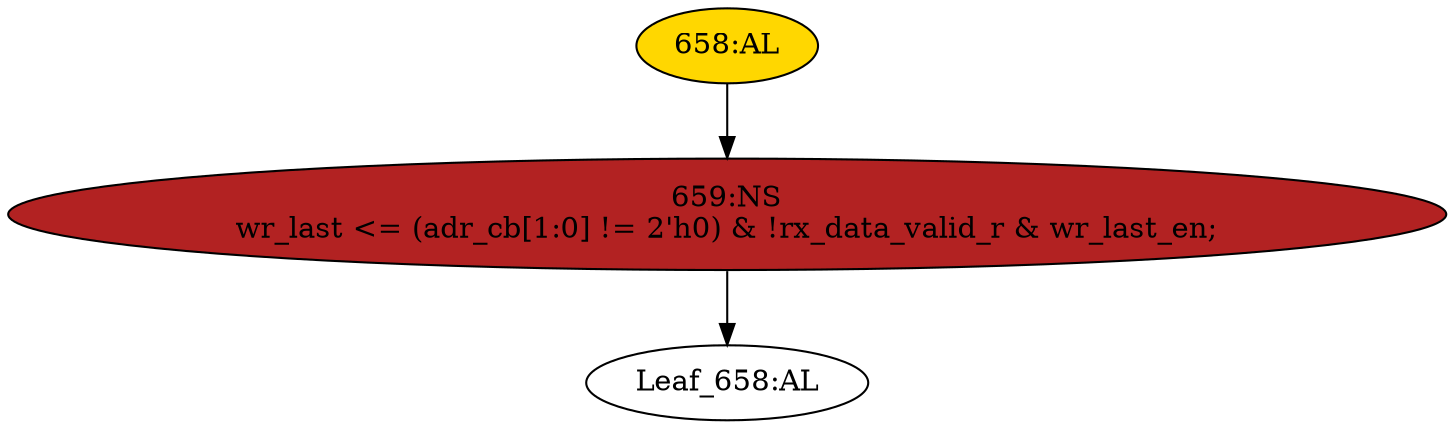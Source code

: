 strict digraph "" {
	node [label="\N"];
	"658:AL"	 [ast="<pyverilog.vparser.ast.Always object at 0x7fa020e32090>",
		clk_sens=True,
		fillcolor=gold,
		label="658:AL",
		sens="['clk']",
		statements="[]",
		style=filled,
		typ=Always,
		use_var="['rx_data_valid_r', 'adr_cb', 'wr_last_en']"];
	"659:NS"	 [ast="<pyverilog.vparser.ast.NonblockingSubstitution object at 0x7fa020e32190>",
		fillcolor=firebrick,
		label="659:NS
wr_last <= (adr_cb[1:0] != 2'h0) & !rx_data_valid_r & wr_last_en;",
		statements="[<pyverilog.vparser.ast.NonblockingSubstitution object at 0x7fa020e32190>]",
		style=filled,
		typ=NonblockingSubstitution];
	"658:AL" -> "659:NS"	 [cond="[]",
		lineno=None];
	"Leaf_658:AL"	 [def_var="['wr_last']",
		label="Leaf_658:AL"];
	"659:NS" -> "Leaf_658:AL"	 [cond="[]",
		lineno=None];
}
